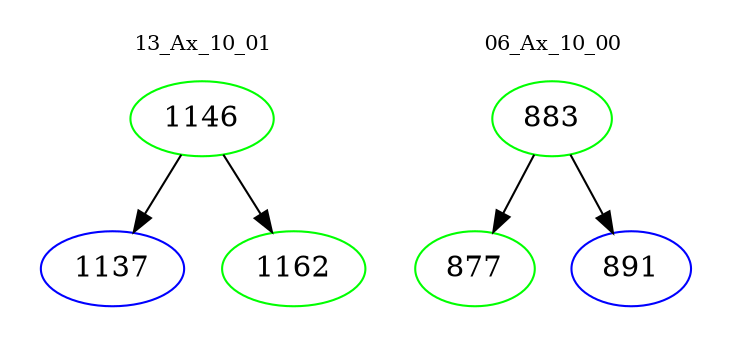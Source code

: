 digraph{
subgraph cluster_0 {
color = white
label = "13_Ax_10_01";
fontsize=10;
T0_1146 [label="1146", color="green"]
T0_1146 -> T0_1137 [color="black"]
T0_1137 [label="1137", color="blue"]
T0_1146 -> T0_1162 [color="black"]
T0_1162 [label="1162", color="green"]
}
subgraph cluster_1 {
color = white
label = "06_Ax_10_00";
fontsize=10;
T1_883 [label="883", color="green"]
T1_883 -> T1_877 [color="black"]
T1_877 [label="877", color="green"]
T1_883 -> T1_891 [color="black"]
T1_891 [label="891", color="blue"]
}
}
